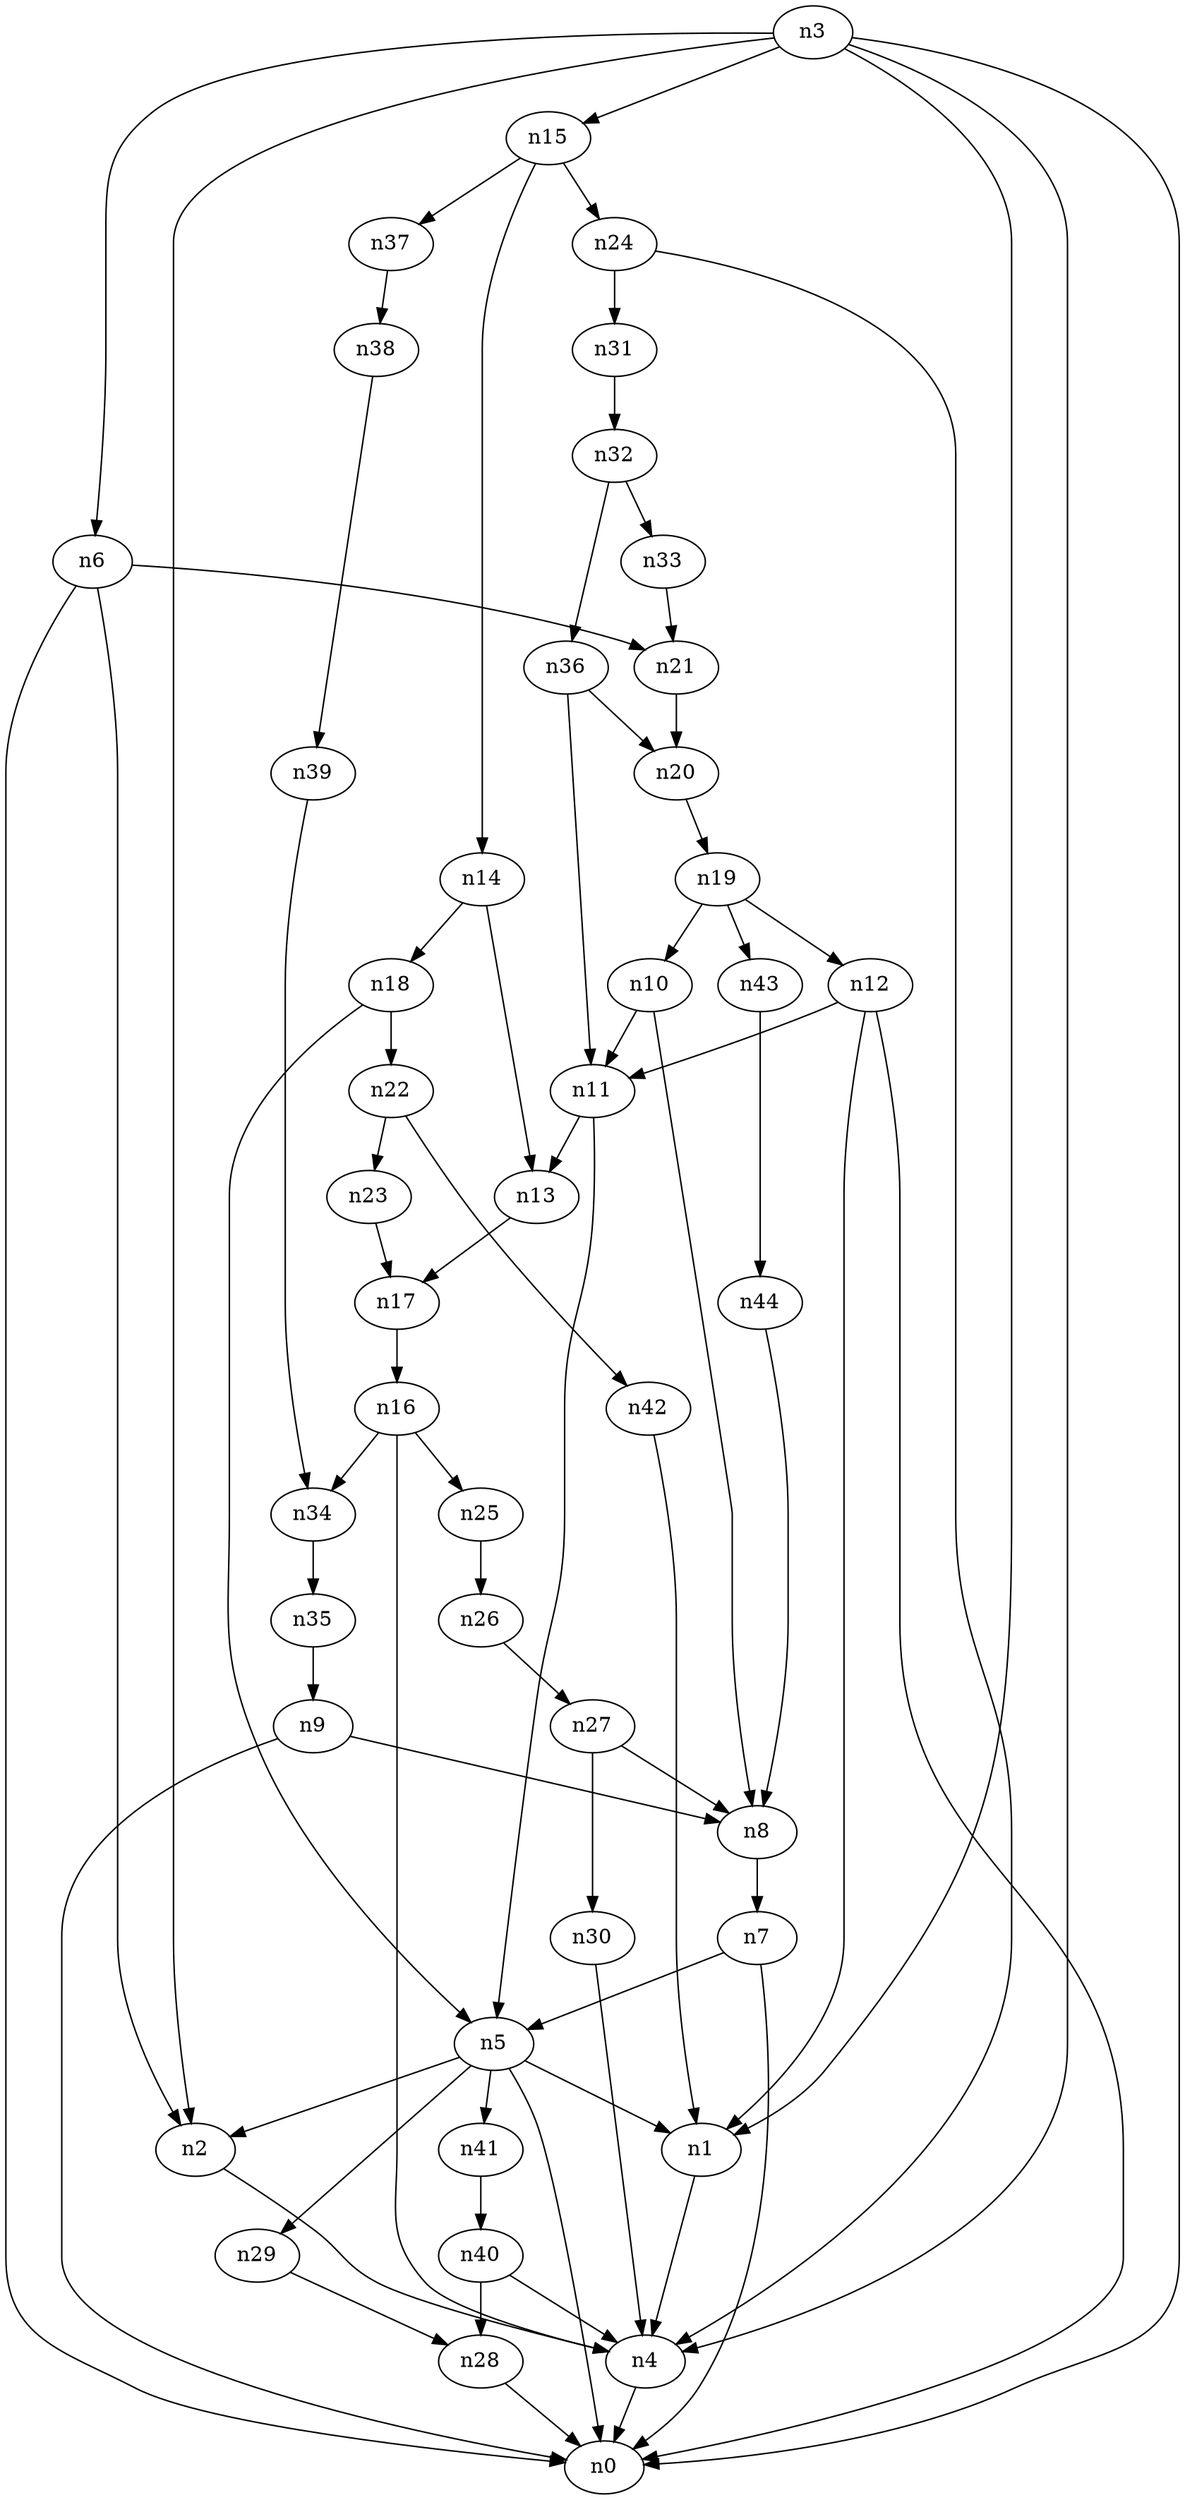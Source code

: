digraph G {
	n1 -> n4	 [_graphml_id=e4];
	n2 -> n4	 [_graphml_id=e7];
	n3 -> n0	 [_graphml_id=e0];
	n3 -> n1	 [_graphml_id=e3];
	n3 -> n2	 [_graphml_id=e6];
	n3 -> n4	 [_graphml_id=e31];
	n3 -> n6	 [_graphml_id=e9];
	n3 -> n15	 [_graphml_id=e25];
	n4 -> n0	 [_graphml_id=e1];
	n5 -> n0	 [_graphml_id=e2];
	n5 -> n1	 [_graphml_id=e5];
	n5 -> n2	 [_graphml_id=e8];
	n5 -> n29	 [_graphml_id=e48];
	n5 -> n41	 [_graphml_id=e68];
	n6 -> n0	 [_graphml_id=e10];
	n6 -> n2	 [_graphml_id=e11];
	n6 -> n21	 [_graphml_id=e35];
	n7 -> n0	 [_graphml_id=e21];
	n7 -> n5	 [_graphml_id=e12];
	n8 -> n7	 [_graphml_id=e13];
	n9 -> n0	 [_graphml_id=e15];
	n9 -> n8	 [_graphml_id=e14];
	n10 -> n8	 [_graphml_id=e16];
	n10 -> n11	 [_graphml_id=e17];
	n11 -> n5	 [_graphml_id=e18];
	n11 -> n13	 [_graphml_id=e22];
	n12 -> n0	 [_graphml_id=e20];
	n12 -> n1	 [_graphml_id=e51];
	n12 -> n11	 [_graphml_id=e19];
	n13 -> n17	 [_graphml_id=e28];
	n14 -> n13	 [_graphml_id=e23];
	n14 -> n18	 [_graphml_id=e30];
	n15 -> n14	 [_graphml_id=e24];
	n15 -> n24	 [_graphml_id=e39];
	n15 -> n37	 [_graphml_id=e62];
	n16 -> n4	 [_graphml_id=e26];
	n16 -> n25	 [_graphml_id=e42];
	n16 -> n34	 [_graphml_id=e56];
	n17 -> n16	 [_graphml_id=e27];
	n18 -> n5	 [_graphml_id=e29];
	n18 -> n22	 [_graphml_id=e36];
	n19 -> n10	 [_graphml_id=e32];
	n19 -> n12	 [_graphml_id=e41];
	n19 -> n43	 [_graphml_id=e72];
	n20 -> n19	 [_graphml_id=e33];
	n21 -> n20	 [_graphml_id=e34];
	n22 -> n23	 [_graphml_id=e37];
	n22 -> n42	 [_graphml_id=e70];
	n23 -> n17	 [_graphml_id=e38];
	n24 -> n4	 [_graphml_id=e40];
	n24 -> n31	 [_graphml_id=e52];
	n25 -> n26	 [_graphml_id=e43];
	n26 -> n27	 [_graphml_id=e44];
	n27 -> n8	 [_graphml_id=e45];
	n27 -> n30	 [_graphml_id=e49];
	n28 -> n0	 [_graphml_id=e46];
	n29 -> n28	 [_graphml_id=e47];
	n30 -> n4	 [_graphml_id=e50];
	n31 -> n32	 [_graphml_id=e53];
	n32 -> n33	 [_graphml_id=e54];
	n32 -> n36	 [_graphml_id=e60];
	n33 -> n21	 [_graphml_id=e55];
	n34 -> n35	 [_graphml_id=e57];
	n35 -> n9	 [_graphml_id=e58];
	n36 -> n11	 [_graphml_id=e59];
	n36 -> n20	 [_graphml_id=e61];
	n37 -> n38	 [_graphml_id=e63];
	n38 -> n39	 [_graphml_id=e64];
	n39 -> n34	 [_graphml_id=e65];
	n40 -> n4	 [_graphml_id=e66];
	n40 -> n28	 [_graphml_id=e71];
	n41 -> n40	 [_graphml_id=e67];
	n42 -> n1	 [_graphml_id=e69];
	n43 -> n44	 [_graphml_id=e73];
	n44 -> n8	 [_graphml_id=e74];
}

